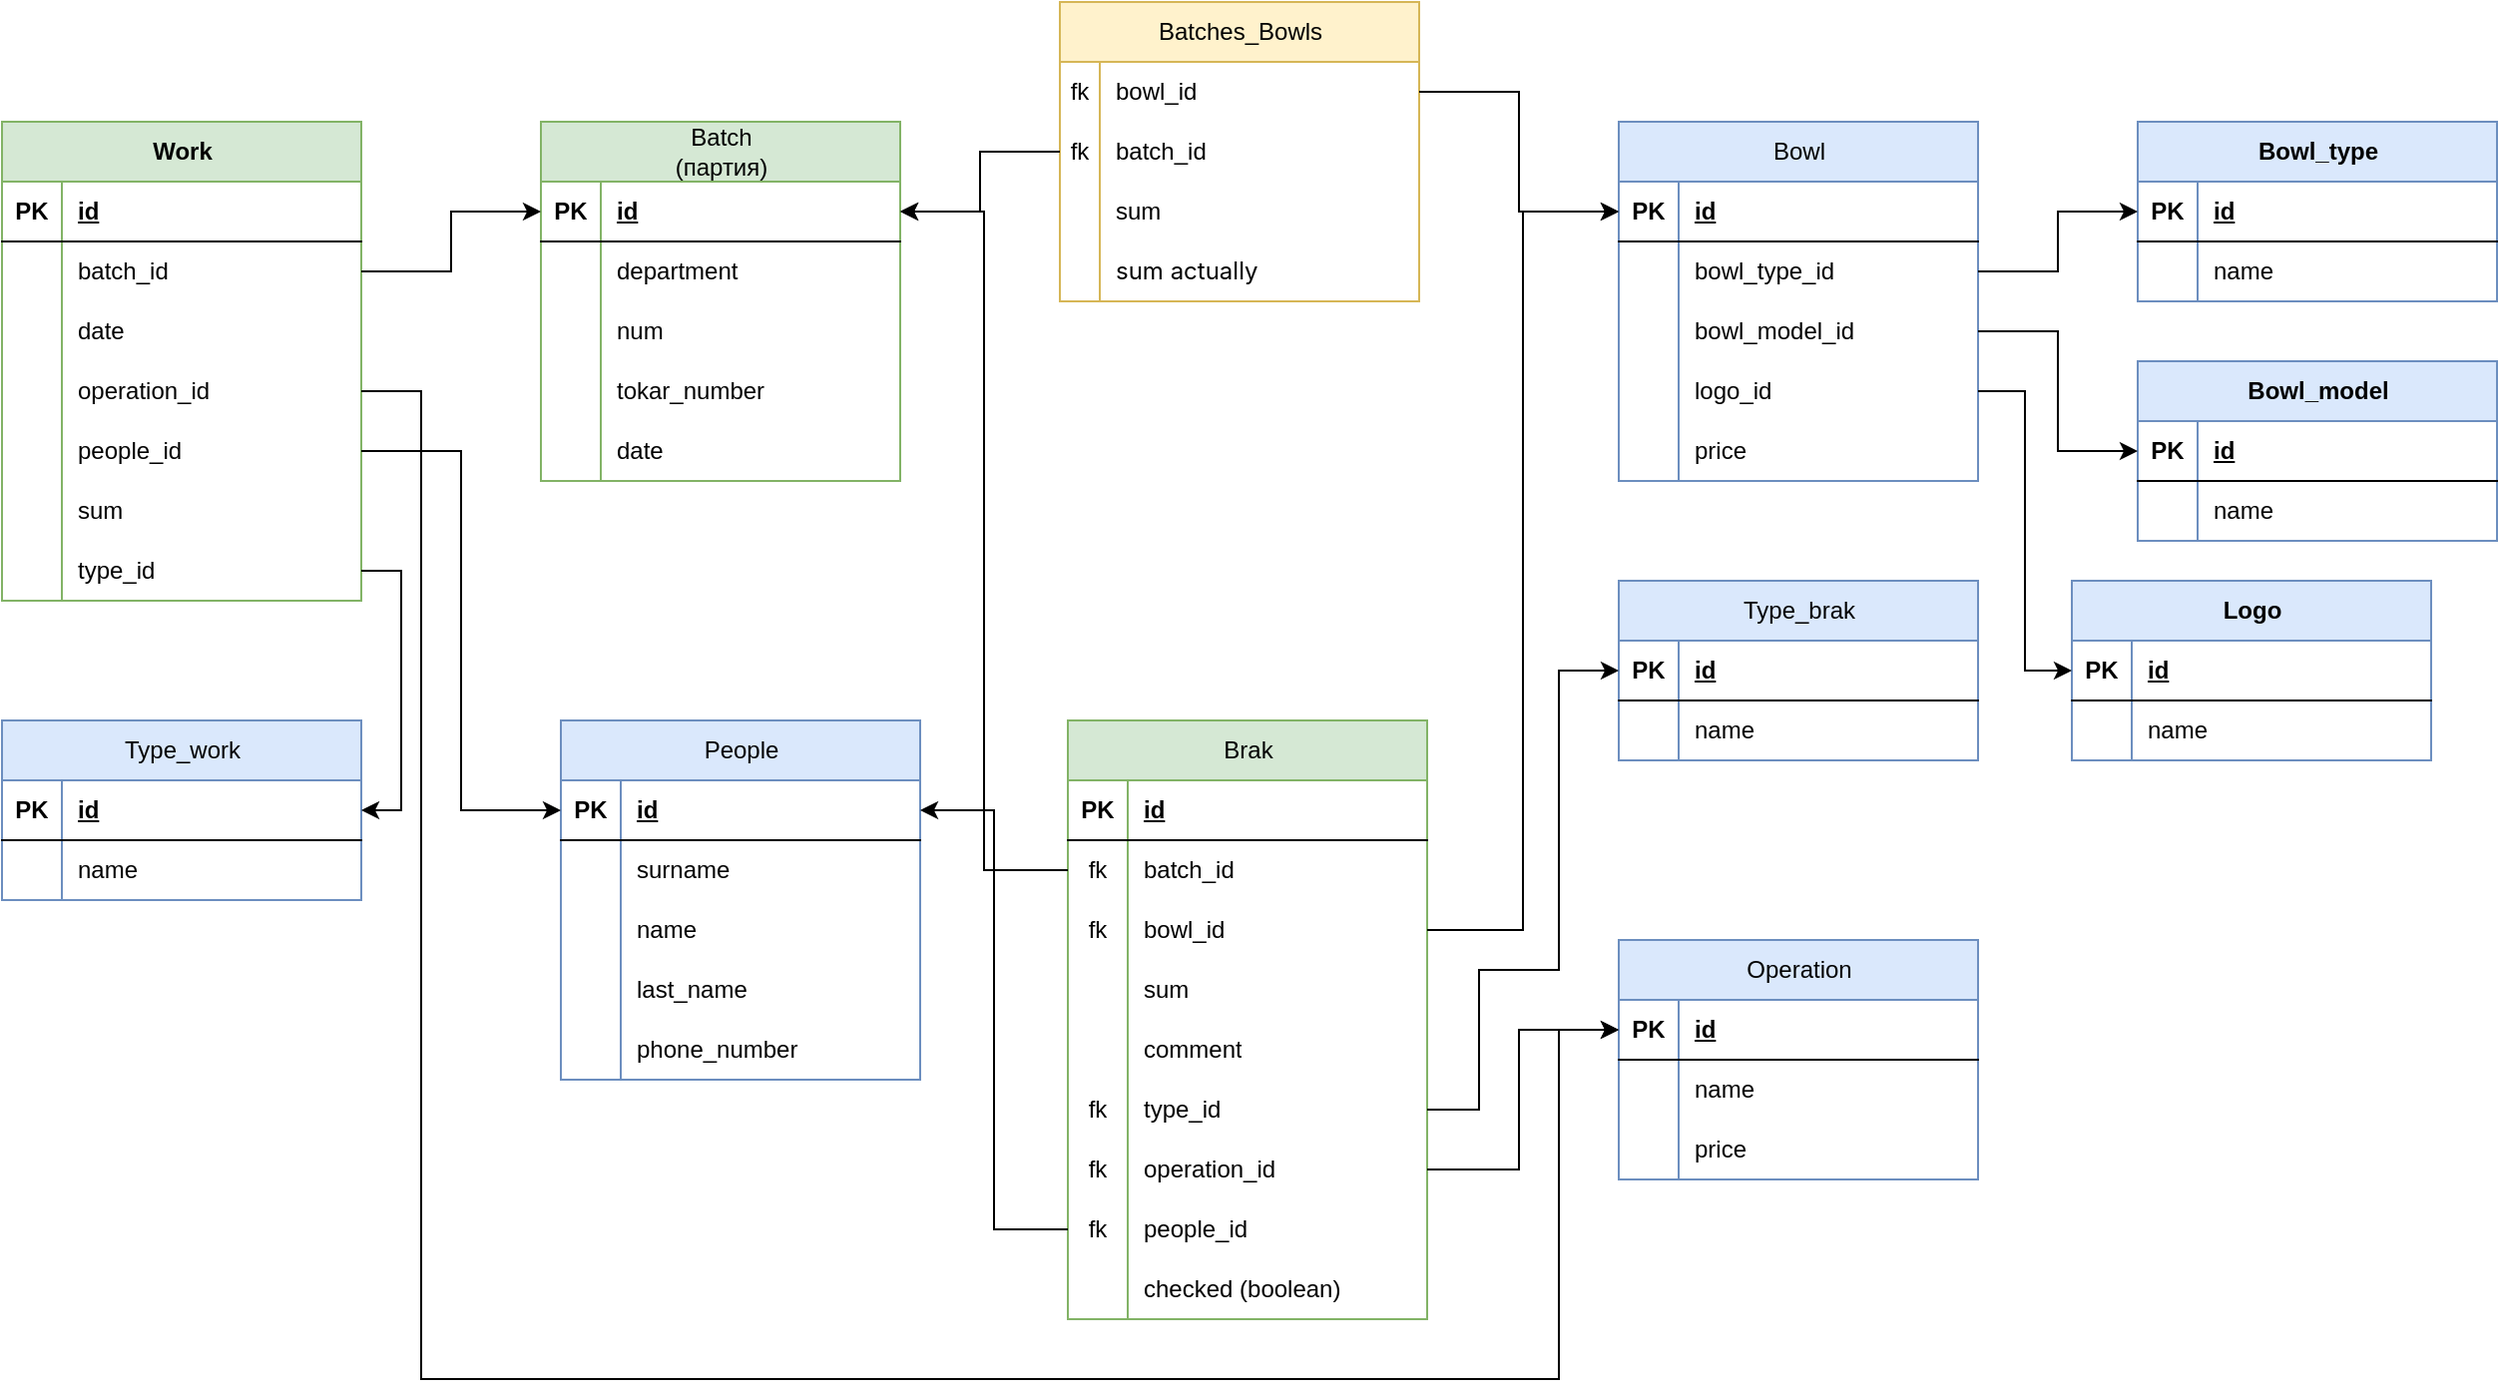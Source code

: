 <mxfile version="24.5.4" type="github">
  <diagram name="Страница — 1" id="gfFLgYDy10Q48hrOroUY">
    <mxGraphModel dx="2199" dy="745" grid="1" gridSize="10" guides="1" tooltips="1" connect="1" arrows="1" fold="1" page="1" pageScale="1" pageWidth="827" pageHeight="1169" math="0" shadow="0">
      <root>
        <mxCell id="0" />
        <mxCell id="1" parent="0" />
        <mxCell id="RR7sLdGlUV7r5lD3PYXW-37" value="&lt;span style=&quot;font-weight: 400; text-wrap: wrap;&quot;&gt;Batch (партия)&lt;/span&gt;" style="shape=table;startSize=30;container=1;collapsible=1;childLayout=tableLayout;fixedRows=1;rowLines=0;fontStyle=1;align=center;resizeLast=1;html=1;fillColor=#d5e8d4;strokeColor=#82b366;" parent="1" vertex="1">
          <mxGeometry x="60" y="310" width="180" height="180" as="geometry" />
        </mxCell>
        <mxCell id="RR7sLdGlUV7r5lD3PYXW-38" value="" style="shape=tableRow;horizontal=0;startSize=0;swimlaneHead=0;swimlaneBody=0;fillColor=none;collapsible=0;dropTarget=0;points=[[0,0.5],[1,0.5]];portConstraint=eastwest;top=0;left=0;right=0;bottom=1;" parent="RR7sLdGlUV7r5lD3PYXW-37" vertex="1">
          <mxGeometry y="30" width="180" height="30" as="geometry" />
        </mxCell>
        <mxCell id="RR7sLdGlUV7r5lD3PYXW-39" value="PK" style="shape=partialRectangle;connectable=0;fillColor=none;top=0;left=0;bottom=0;right=0;fontStyle=1;overflow=hidden;whiteSpace=wrap;html=1;" parent="RR7sLdGlUV7r5lD3PYXW-38" vertex="1">
          <mxGeometry width="30" height="30" as="geometry">
            <mxRectangle width="30" height="30" as="alternateBounds" />
          </mxGeometry>
        </mxCell>
        <mxCell id="RR7sLdGlUV7r5lD3PYXW-40" value="id" style="shape=partialRectangle;connectable=0;fillColor=none;top=0;left=0;bottom=0;right=0;align=left;spacingLeft=6;fontStyle=5;overflow=hidden;whiteSpace=wrap;html=1;" parent="RR7sLdGlUV7r5lD3PYXW-38" vertex="1">
          <mxGeometry x="30" width="150" height="30" as="geometry">
            <mxRectangle width="150" height="30" as="alternateBounds" />
          </mxGeometry>
        </mxCell>
        <mxCell id="RR7sLdGlUV7r5lD3PYXW-47" value="" style="shape=tableRow;horizontal=0;startSize=0;swimlaneHead=0;swimlaneBody=0;fillColor=none;collapsible=0;dropTarget=0;points=[[0,0.5],[1,0.5]];portConstraint=eastwest;top=0;left=0;right=0;bottom=0;" parent="RR7sLdGlUV7r5lD3PYXW-37" vertex="1">
          <mxGeometry y="60" width="180" height="30" as="geometry" />
        </mxCell>
        <mxCell id="RR7sLdGlUV7r5lD3PYXW-48" value="" style="shape=partialRectangle;connectable=0;fillColor=none;top=0;left=0;bottom=0;right=0;editable=1;overflow=hidden;whiteSpace=wrap;html=1;" parent="RR7sLdGlUV7r5lD3PYXW-47" vertex="1">
          <mxGeometry width="30" height="30" as="geometry">
            <mxRectangle width="30" height="30" as="alternateBounds" />
          </mxGeometry>
        </mxCell>
        <mxCell id="RR7sLdGlUV7r5lD3PYXW-49" value="department" style="shape=partialRectangle;connectable=0;fillColor=none;top=0;left=0;bottom=0;right=0;align=left;spacingLeft=6;overflow=hidden;whiteSpace=wrap;html=1;" parent="RR7sLdGlUV7r5lD3PYXW-47" vertex="1">
          <mxGeometry x="30" width="150" height="30" as="geometry">
            <mxRectangle width="150" height="30" as="alternateBounds" />
          </mxGeometry>
        </mxCell>
        <mxCell id="RR7sLdGlUV7r5lD3PYXW-41" value="" style="shape=tableRow;horizontal=0;startSize=0;swimlaneHead=0;swimlaneBody=0;fillColor=none;collapsible=0;dropTarget=0;points=[[0,0.5],[1,0.5]];portConstraint=eastwest;top=0;left=0;right=0;bottom=0;" parent="RR7sLdGlUV7r5lD3PYXW-37" vertex="1">
          <mxGeometry y="90" width="180" height="30" as="geometry" />
        </mxCell>
        <mxCell id="RR7sLdGlUV7r5lD3PYXW-42" value="" style="shape=partialRectangle;connectable=0;fillColor=none;top=0;left=0;bottom=0;right=0;editable=1;overflow=hidden;whiteSpace=wrap;html=1;" parent="RR7sLdGlUV7r5lD3PYXW-41" vertex="1">
          <mxGeometry width="30" height="30" as="geometry">
            <mxRectangle width="30" height="30" as="alternateBounds" />
          </mxGeometry>
        </mxCell>
        <mxCell id="RR7sLdGlUV7r5lD3PYXW-43" value="num" style="shape=partialRectangle;connectable=0;fillColor=none;top=0;left=0;bottom=0;right=0;align=left;spacingLeft=6;overflow=hidden;whiteSpace=wrap;html=1;" parent="RR7sLdGlUV7r5lD3PYXW-41" vertex="1">
          <mxGeometry x="30" width="150" height="30" as="geometry">
            <mxRectangle width="150" height="30" as="alternateBounds" />
          </mxGeometry>
        </mxCell>
        <mxCell id="RR7sLdGlUV7r5lD3PYXW-107" value="" style="shape=tableRow;horizontal=0;startSize=0;swimlaneHead=0;swimlaneBody=0;fillColor=none;collapsible=0;dropTarget=0;points=[[0,0.5],[1,0.5]];portConstraint=eastwest;top=0;left=0;right=0;bottom=0;" parent="RR7sLdGlUV7r5lD3PYXW-37" vertex="1">
          <mxGeometry y="120" width="180" height="30" as="geometry" />
        </mxCell>
        <mxCell id="RR7sLdGlUV7r5lD3PYXW-108" value="" style="shape=partialRectangle;connectable=0;fillColor=none;top=0;left=0;bottom=0;right=0;editable=1;overflow=hidden;whiteSpace=wrap;html=1;" parent="RR7sLdGlUV7r5lD3PYXW-107" vertex="1">
          <mxGeometry width="30" height="30" as="geometry">
            <mxRectangle width="30" height="30" as="alternateBounds" />
          </mxGeometry>
        </mxCell>
        <mxCell id="RR7sLdGlUV7r5lD3PYXW-109" value="tokar_number" style="shape=partialRectangle;connectable=0;fillColor=none;top=0;left=0;bottom=0;right=0;align=left;spacingLeft=6;overflow=hidden;whiteSpace=wrap;html=1;" parent="RR7sLdGlUV7r5lD3PYXW-107" vertex="1">
          <mxGeometry x="30" width="150" height="30" as="geometry">
            <mxRectangle width="150" height="30" as="alternateBounds" />
          </mxGeometry>
        </mxCell>
        <mxCell id="RR7sLdGlUV7r5lD3PYXW-44" value="" style="shape=tableRow;horizontal=0;startSize=0;swimlaneHead=0;swimlaneBody=0;fillColor=none;collapsible=0;dropTarget=0;points=[[0,0.5],[1,0.5]];portConstraint=eastwest;top=0;left=0;right=0;bottom=0;" parent="RR7sLdGlUV7r5lD3PYXW-37" vertex="1">
          <mxGeometry y="150" width="180" height="30" as="geometry" />
        </mxCell>
        <mxCell id="RR7sLdGlUV7r5lD3PYXW-45" value="" style="shape=partialRectangle;connectable=0;fillColor=none;top=0;left=0;bottom=0;right=0;editable=1;overflow=hidden;whiteSpace=wrap;html=1;" parent="RR7sLdGlUV7r5lD3PYXW-44" vertex="1">
          <mxGeometry width="30" height="30" as="geometry">
            <mxRectangle width="30" height="30" as="alternateBounds" />
          </mxGeometry>
        </mxCell>
        <mxCell id="RR7sLdGlUV7r5lD3PYXW-46" value="date" style="shape=partialRectangle;connectable=0;fillColor=none;top=0;left=0;bottom=0;right=0;align=left;spacingLeft=6;overflow=hidden;whiteSpace=wrap;html=1;" parent="RR7sLdGlUV7r5lD3PYXW-44" vertex="1">
          <mxGeometry x="30" width="150" height="30" as="geometry">
            <mxRectangle width="150" height="30" as="alternateBounds" />
          </mxGeometry>
        </mxCell>
        <mxCell id="RR7sLdGlUV7r5lD3PYXW-54" value="&lt;span style=&quot;font-weight: 400; text-wrap: wrap;&quot;&gt;Batches_Bowls&lt;/span&gt;" style="shape=table;startSize=30;container=1;collapsible=1;childLayout=tableLayout;fixedRows=1;rowLines=0;fontStyle=1;align=center;resizeLast=1;html=1;fillColor=#fff2cc;strokeColor=#d6b656;" parent="1" vertex="1">
          <mxGeometry x="320" y="250" width="180" height="150" as="geometry">
            <mxRectangle x="300" y="90" width="120" height="30" as="alternateBounds" />
          </mxGeometry>
        </mxCell>
        <mxCell id="RR7sLdGlUV7r5lD3PYXW-58" value="" style="shape=tableRow;horizontal=0;startSize=0;swimlaneHead=0;swimlaneBody=0;fillColor=none;collapsible=0;dropTarget=0;points=[[0,0.5],[1,0.5]];portConstraint=eastwest;top=0;left=0;right=0;bottom=0;" parent="RR7sLdGlUV7r5lD3PYXW-54" vertex="1">
          <mxGeometry y="30" width="180" height="30" as="geometry" />
        </mxCell>
        <mxCell id="RR7sLdGlUV7r5lD3PYXW-59" value="fk" style="shape=partialRectangle;connectable=0;fillColor=none;top=0;left=0;bottom=0;right=0;editable=1;overflow=hidden;whiteSpace=wrap;html=1;" parent="RR7sLdGlUV7r5lD3PYXW-58" vertex="1">
          <mxGeometry width="20" height="30" as="geometry">
            <mxRectangle width="20" height="30" as="alternateBounds" />
          </mxGeometry>
        </mxCell>
        <mxCell id="RR7sLdGlUV7r5lD3PYXW-60" value="bowl_id" style="shape=partialRectangle;connectable=0;fillColor=none;top=0;left=0;bottom=0;right=0;align=left;spacingLeft=6;overflow=hidden;whiteSpace=wrap;html=1;" parent="RR7sLdGlUV7r5lD3PYXW-58" vertex="1">
          <mxGeometry x="20" width="160" height="30" as="geometry">
            <mxRectangle width="160" height="30" as="alternateBounds" />
          </mxGeometry>
        </mxCell>
        <mxCell id="RR7sLdGlUV7r5lD3PYXW-61" value="" style="shape=tableRow;horizontal=0;startSize=0;swimlaneHead=0;swimlaneBody=0;fillColor=none;collapsible=0;dropTarget=0;points=[[0,0.5],[1,0.5]];portConstraint=eastwest;top=0;left=0;right=0;bottom=0;" parent="RR7sLdGlUV7r5lD3PYXW-54" vertex="1">
          <mxGeometry y="60" width="180" height="30" as="geometry" />
        </mxCell>
        <mxCell id="RR7sLdGlUV7r5lD3PYXW-62" value="fk" style="shape=partialRectangle;connectable=0;fillColor=none;top=0;left=0;bottom=0;right=0;editable=1;overflow=hidden;whiteSpace=wrap;html=1;" parent="RR7sLdGlUV7r5lD3PYXW-61" vertex="1">
          <mxGeometry width="20" height="30" as="geometry">
            <mxRectangle width="20" height="30" as="alternateBounds" />
          </mxGeometry>
        </mxCell>
        <mxCell id="RR7sLdGlUV7r5lD3PYXW-63" value="batch_id" style="shape=partialRectangle;connectable=0;fillColor=none;top=0;left=0;bottom=0;right=0;align=left;spacingLeft=6;overflow=hidden;whiteSpace=wrap;html=1;" parent="RR7sLdGlUV7r5lD3PYXW-61" vertex="1">
          <mxGeometry x="20" width="160" height="30" as="geometry">
            <mxRectangle width="160" height="30" as="alternateBounds" />
          </mxGeometry>
        </mxCell>
        <mxCell id="RR7sLdGlUV7r5lD3PYXW-64" value="" style="shape=tableRow;horizontal=0;startSize=0;swimlaneHead=0;swimlaneBody=0;fillColor=none;collapsible=0;dropTarget=0;points=[[0,0.5],[1,0.5]];portConstraint=eastwest;top=0;left=0;right=0;bottom=0;" parent="RR7sLdGlUV7r5lD3PYXW-54" vertex="1">
          <mxGeometry y="90" width="180" height="30" as="geometry" />
        </mxCell>
        <mxCell id="RR7sLdGlUV7r5lD3PYXW-65" value="" style="shape=partialRectangle;connectable=0;fillColor=none;top=0;left=0;bottom=0;right=0;editable=1;overflow=hidden;whiteSpace=wrap;html=1;" parent="RR7sLdGlUV7r5lD3PYXW-64" vertex="1">
          <mxGeometry width="20" height="30" as="geometry">
            <mxRectangle width="20" height="30" as="alternateBounds" />
          </mxGeometry>
        </mxCell>
        <mxCell id="RR7sLdGlUV7r5lD3PYXW-66" value="sum" style="shape=partialRectangle;connectable=0;fillColor=none;top=0;left=0;bottom=0;right=0;align=left;spacingLeft=6;overflow=hidden;whiteSpace=wrap;html=1;" parent="RR7sLdGlUV7r5lD3PYXW-64" vertex="1">
          <mxGeometry x="20" width="160" height="30" as="geometry">
            <mxRectangle width="160" height="30" as="alternateBounds" />
          </mxGeometry>
        </mxCell>
        <mxCell id="RR7sLdGlUV7r5lD3PYXW-98" value="" style="shape=tableRow;horizontal=0;startSize=0;swimlaneHead=0;swimlaneBody=0;fillColor=none;collapsible=0;dropTarget=0;points=[[0,0.5],[1,0.5]];portConstraint=eastwest;top=0;left=0;right=0;bottom=0;" parent="RR7sLdGlUV7r5lD3PYXW-54" vertex="1">
          <mxGeometry y="120" width="180" height="30" as="geometry" />
        </mxCell>
        <mxCell id="RR7sLdGlUV7r5lD3PYXW-99" value="" style="shape=partialRectangle;connectable=0;fillColor=none;top=0;left=0;bottom=0;right=0;editable=1;overflow=hidden;whiteSpace=wrap;html=1;" parent="RR7sLdGlUV7r5lD3PYXW-98" vertex="1">
          <mxGeometry width="20" height="30" as="geometry">
            <mxRectangle width="20" height="30" as="alternateBounds" />
          </mxGeometry>
        </mxCell>
        <mxCell id="RR7sLdGlUV7r5lD3PYXW-100" value="&lt;span style=&quot;font-family: &amp;quot;YS Text&amp;quot;, -apple-system, BlinkMacSystemFont, Arial, Helvetica, sans-serif; white-space-collapse: preserve; background-color: rgba(255, 255, 255, 0.05);&quot;&gt;sum actually&lt;/span&gt;" style="shape=partialRectangle;connectable=0;fillColor=none;top=0;left=0;bottom=0;right=0;align=left;spacingLeft=6;overflow=hidden;whiteSpace=wrap;html=1;" parent="RR7sLdGlUV7r5lD3PYXW-98" vertex="1">
          <mxGeometry x="20" width="160" height="30" as="geometry">
            <mxRectangle width="160" height="30" as="alternateBounds" />
          </mxGeometry>
        </mxCell>
        <mxCell id="RR7sLdGlUV7r5lD3PYXW-67" value="&lt;span style=&quot;font-weight: 400; text-wrap: wrap;&quot;&gt;Bowl&lt;/span&gt;" style="shape=table;startSize=30;container=1;collapsible=1;childLayout=tableLayout;fixedRows=1;rowLines=0;fontStyle=1;align=center;resizeLast=1;html=1;fillColor=#dae8fc;strokeColor=#6c8ebf;" parent="1" vertex="1">
          <mxGeometry x="600" y="310" width="180" height="180" as="geometry" />
        </mxCell>
        <mxCell id="RR7sLdGlUV7r5lD3PYXW-68" value="" style="shape=tableRow;horizontal=0;startSize=0;swimlaneHead=0;swimlaneBody=0;fillColor=none;collapsible=0;dropTarget=0;points=[[0,0.5],[1,0.5]];portConstraint=eastwest;top=0;left=0;right=0;bottom=1;" parent="RR7sLdGlUV7r5lD3PYXW-67" vertex="1">
          <mxGeometry y="30" width="180" height="30" as="geometry" />
        </mxCell>
        <mxCell id="RR7sLdGlUV7r5lD3PYXW-69" value="PK" style="shape=partialRectangle;connectable=0;fillColor=none;top=0;left=0;bottom=0;right=0;fontStyle=1;overflow=hidden;whiteSpace=wrap;html=1;" parent="RR7sLdGlUV7r5lD3PYXW-68" vertex="1">
          <mxGeometry width="30" height="30" as="geometry">
            <mxRectangle width="30" height="30" as="alternateBounds" />
          </mxGeometry>
        </mxCell>
        <mxCell id="RR7sLdGlUV7r5lD3PYXW-70" value="id" style="shape=partialRectangle;connectable=0;fillColor=none;top=0;left=0;bottom=0;right=0;align=left;spacingLeft=6;fontStyle=5;overflow=hidden;whiteSpace=wrap;html=1;" parent="RR7sLdGlUV7r5lD3PYXW-68" vertex="1">
          <mxGeometry x="30" width="150" height="30" as="geometry">
            <mxRectangle width="150" height="30" as="alternateBounds" />
          </mxGeometry>
        </mxCell>
        <mxCell id="RR7sLdGlUV7r5lD3PYXW-71" value="" style="shape=tableRow;horizontal=0;startSize=0;swimlaneHead=0;swimlaneBody=0;fillColor=none;collapsible=0;dropTarget=0;points=[[0,0.5],[1,0.5]];portConstraint=eastwest;top=0;left=0;right=0;bottom=0;" parent="RR7sLdGlUV7r5lD3PYXW-67" vertex="1">
          <mxGeometry y="60" width="180" height="30" as="geometry" />
        </mxCell>
        <mxCell id="RR7sLdGlUV7r5lD3PYXW-72" value="" style="shape=partialRectangle;connectable=0;fillColor=none;top=0;left=0;bottom=0;right=0;editable=1;overflow=hidden;whiteSpace=wrap;html=1;" parent="RR7sLdGlUV7r5lD3PYXW-71" vertex="1">
          <mxGeometry width="30" height="30" as="geometry">
            <mxRectangle width="30" height="30" as="alternateBounds" />
          </mxGeometry>
        </mxCell>
        <mxCell id="RR7sLdGlUV7r5lD3PYXW-73" value="bowl_type_id" style="shape=partialRectangle;connectable=0;fillColor=none;top=0;left=0;bottom=0;right=0;align=left;spacingLeft=6;overflow=hidden;whiteSpace=wrap;html=1;" parent="RR7sLdGlUV7r5lD3PYXW-71" vertex="1">
          <mxGeometry x="30" width="150" height="30" as="geometry">
            <mxRectangle width="150" height="30" as="alternateBounds" />
          </mxGeometry>
        </mxCell>
        <mxCell id="RR7sLdGlUV7r5lD3PYXW-74" value="" style="shape=tableRow;horizontal=0;startSize=0;swimlaneHead=0;swimlaneBody=0;fillColor=none;collapsible=0;dropTarget=0;points=[[0,0.5],[1,0.5]];portConstraint=eastwest;top=0;left=0;right=0;bottom=0;" parent="RR7sLdGlUV7r5lD3PYXW-67" vertex="1">
          <mxGeometry y="90" width="180" height="30" as="geometry" />
        </mxCell>
        <mxCell id="RR7sLdGlUV7r5lD3PYXW-75" value="" style="shape=partialRectangle;connectable=0;fillColor=none;top=0;left=0;bottom=0;right=0;editable=1;overflow=hidden;whiteSpace=wrap;html=1;" parent="RR7sLdGlUV7r5lD3PYXW-74" vertex="1">
          <mxGeometry width="30" height="30" as="geometry">
            <mxRectangle width="30" height="30" as="alternateBounds" />
          </mxGeometry>
        </mxCell>
        <mxCell id="RR7sLdGlUV7r5lD3PYXW-76" value="bowl_model_id" style="shape=partialRectangle;connectable=0;fillColor=none;top=0;left=0;bottom=0;right=0;align=left;spacingLeft=6;overflow=hidden;whiteSpace=wrap;html=1;" parent="RR7sLdGlUV7r5lD3PYXW-74" vertex="1">
          <mxGeometry x="30" width="150" height="30" as="geometry">
            <mxRectangle width="150" height="30" as="alternateBounds" />
          </mxGeometry>
        </mxCell>
        <mxCell id="RR7sLdGlUV7r5lD3PYXW-77" value="" style="shape=tableRow;horizontal=0;startSize=0;swimlaneHead=0;swimlaneBody=0;fillColor=none;collapsible=0;dropTarget=0;points=[[0,0.5],[1,0.5]];portConstraint=eastwest;top=0;left=0;right=0;bottom=0;" parent="RR7sLdGlUV7r5lD3PYXW-67" vertex="1">
          <mxGeometry y="120" width="180" height="30" as="geometry" />
        </mxCell>
        <mxCell id="RR7sLdGlUV7r5lD3PYXW-78" value="" style="shape=partialRectangle;connectable=0;fillColor=none;top=0;left=0;bottom=0;right=0;editable=1;overflow=hidden;whiteSpace=wrap;html=1;" parent="RR7sLdGlUV7r5lD3PYXW-77" vertex="1">
          <mxGeometry width="30" height="30" as="geometry">
            <mxRectangle width="30" height="30" as="alternateBounds" />
          </mxGeometry>
        </mxCell>
        <mxCell id="RR7sLdGlUV7r5lD3PYXW-79" value="logo_id" style="shape=partialRectangle;connectable=0;fillColor=none;top=0;left=0;bottom=0;right=0;align=left;spacingLeft=6;overflow=hidden;whiteSpace=wrap;html=1;" parent="RR7sLdGlUV7r5lD3PYXW-77" vertex="1">
          <mxGeometry x="30" width="150" height="30" as="geometry">
            <mxRectangle width="150" height="30" as="alternateBounds" />
          </mxGeometry>
        </mxCell>
        <mxCell id="RR7sLdGlUV7r5lD3PYXW-80" value="" style="shape=tableRow;horizontal=0;startSize=0;swimlaneHead=0;swimlaneBody=0;fillColor=none;collapsible=0;dropTarget=0;points=[[0,0.5],[1,0.5]];portConstraint=eastwest;top=0;left=0;right=0;bottom=0;" parent="RR7sLdGlUV7r5lD3PYXW-67" vertex="1">
          <mxGeometry y="150" width="180" height="30" as="geometry" />
        </mxCell>
        <mxCell id="RR7sLdGlUV7r5lD3PYXW-81" value="" style="shape=partialRectangle;connectable=0;fillColor=none;top=0;left=0;bottom=0;right=0;editable=1;overflow=hidden;whiteSpace=wrap;html=1;" parent="RR7sLdGlUV7r5lD3PYXW-80" vertex="1">
          <mxGeometry width="30" height="30" as="geometry">
            <mxRectangle width="30" height="30" as="alternateBounds" />
          </mxGeometry>
        </mxCell>
        <mxCell id="RR7sLdGlUV7r5lD3PYXW-82" value="price" style="shape=partialRectangle;connectable=0;fillColor=none;top=0;left=0;bottom=0;right=0;align=left;spacingLeft=6;overflow=hidden;whiteSpace=wrap;html=1;" parent="RR7sLdGlUV7r5lD3PYXW-80" vertex="1">
          <mxGeometry x="30" width="150" height="30" as="geometry">
            <mxRectangle width="150" height="30" as="alternateBounds" />
          </mxGeometry>
        </mxCell>
        <mxCell id="RR7sLdGlUV7r5lD3PYXW-110" style="edgeStyle=orthogonalEdgeStyle;rounded=0;orthogonalLoop=1;jettySize=auto;html=1;entryX=1;entryY=0.5;entryDx=0;entryDy=0;" parent="1" source="RR7sLdGlUV7r5lD3PYXW-61" target="RR7sLdGlUV7r5lD3PYXW-38" edge="1">
          <mxGeometry relative="1" as="geometry" />
        </mxCell>
        <mxCell id="RR7sLdGlUV7r5lD3PYXW-111" style="edgeStyle=orthogonalEdgeStyle;rounded=0;orthogonalLoop=1;jettySize=auto;html=1;" parent="1" source="RR7sLdGlUV7r5lD3PYXW-58" target="RR7sLdGlUV7r5lD3PYXW-68" edge="1">
          <mxGeometry relative="1" as="geometry" />
        </mxCell>
        <mxCell id="RR7sLdGlUV7r5lD3PYXW-112" value="&lt;span style=&quot;font-weight: 400; text-wrap: wrap;&quot;&gt;Brak&lt;/span&gt;" style="shape=table;startSize=30;container=1;collapsible=1;childLayout=tableLayout;fixedRows=1;rowLines=0;fontStyle=1;align=center;resizeLast=1;html=1;fillColor=#d5e8d4;strokeColor=#82b366;" parent="1" vertex="1">
          <mxGeometry x="324" y="610" width="180" height="300" as="geometry" />
        </mxCell>
        <mxCell id="RR7sLdGlUV7r5lD3PYXW-113" value="" style="shape=tableRow;horizontal=0;startSize=0;swimlaneHead=0;swimlaneBody=0;fillColor=none;collapsible=0;dropTarget=0;points=[[0,0.5],[1,0.5]];portConstraint=eastwest;top=0;left=0;right=0;bottom=1;" parent="RR7sLdGlUV7r5lD3PYXW-112" vertex="1">
          <mxGeometry y="30" width="180" height="30" as="geometry" />
        </mxCell>
        <mxCell id="RR7sLdGlUV7r5lD3PYXW-114" value="PK" style="shape=partialRectangle;connectable=0;fillColor=none;top=0;left=0;bottom=0;right=0;fontStyle=1;overflow=hidden;whiteSpace=wrap;html=1;" parent="RR7sLdGlUV7r5lD3PYXW-113" vertex="1">
          <mxGeometry width="30" height="30" as="geometry">
            <mxRectangle width="30" height="30" as="alternateBounds" />
          </mxGeometry>
        </mxCell>
        <mxCell id="RR7sLdGlUV7r5lD3PYXW-115" value="id" style="shape=partialRectangle;connectable=0;fillColor=none;top=0;left=0;bottom=0;right=0;align=left;spacingLeft=6;fontStyle=5;overflow=hidden;whiteSpace=wrap;html=1;" parent="RR7sLdGlUV7r5lD3PYXW-113" vertex="1">
          <mxGeometry x="30" width="150" height="30" as="geometry">
            <mxRectangle width="150" height="30" as="alternateBounds" />
          </mxGeometry>
        </mxCell>
        <mxCell id="RR7sLdGlUV7r5lD3PYXW-116" value="" style="shape=tableRow;horizontal=0;startSize=0;swimlaneHead=0;swimlaneBody=0;fillColor=none;collapsible=0;dropTarget=0;points=[[0,0.5],[1,0.5]];portConstraint=eastwest;top=0;left=0;right=0;bottom=0;" parent="RR7sLdGlUV7r5lD3PYXW-112" vertex="1">
          <mxGeometry y="60" width="180" height="30" as="geometry" />
        </mxCell>
        <mxCell id="RR7sLdGlUV7r5lD3PYXW-117" value="fk" style="shape=partialRectangle;connectable=0;fillColor=none;top=0;left=0;bottom=0;right=0;editable=1;overflow=hidden;whiteSpace=wrap;html=1;" parent="RR7sLdGlUV7r5lD3PYXW-116" vertex="1">
          <mxGeometry width="30" height="30" as="geometry">
            <mxRectangle width="30" height="30" as="alternateBounds" />
          </mxGeometry>
        </mxCell>
        <mxCell id="RR7sLdGlUV7r5lD3PYXW-118" value="batch_id" style="shape=partialRectangle;connectable=0;fillColor=none;top=0;left=0;bottom=0;right=0;align=left;spacingLeft=6;overflow=hidden;whiteSpace=wrap;html=1;" parent="RR7sLdGlUV7r5lD3PYXW-116" vertex="1">
          <mxGeometry x="30" width="150" height="30" as="geometry">
            <mxRectangle width="150" height="30" as="alternateBounds" />
          </mxGeometry>
        </mxCell>
        <mxCell id="RR7sLdGlUV7r5lD3PYXW-119" value="" style="shape=tableRow;horizontal=0;startSize=0;swimlaneHead=0;swimlaneBody=0;fillColor=none;collapsible=0;dropTarget=0;points=[[0,0.5],[1,0.5]];portConstraint=eastwest;top=0;left=0;right=0;bottom=0;" parent="RR7sLdGlUV7r5lD3PYXW-112" vertex="1">
          <mxGeometry y="90" width="180" height="30" as="geometry" />
        </mxCell>
        <mxCell id="RR7sLdGlUV7r5lD3PYXW-120" value="fk" style="shape=partialRectangle;connectable=0;fillColor=none;top=0;left=0;bottom=0;right=0;editable=1;overflow=hidden;whiteSpace=wrap;html=1;" parent="RR7sLdGlUV7r5lD3PYXW-119" vertex="1">
          <mxGeometry width="30" height="30" as="geometry">
            <mxRectangle width="30" height="30" as="alternateBounds" />
          </mxGeometry>
        </mxCell>
        <mxCell id="RR7sLdGlUV7r5lD3PYXW-121" value="bowl_id" style="shape=partialRectangle;connectable=0;fillColor=none;top=0;left=0;bottom=0;right=0;align=left;spacingLeft=6;overflow=hidden;whiteSpace=wrap;html=1;" parent="RR7sLdGlUV7r5lD3PYXW-119" vertex="1">
          <mxGeometry x="30" width="150" height="30" as="geometry">
            <mxRectangle width="150" height="30" as="alternateBounds" />
          </mxGeometry>
        </mxCell>
        <mxCell id="IG7BOhzl7RcVh7cyokmV-1" value="" style="shape=tableRow;horizontal=0;startSize=0;swimlaneHead=0;swimlaneBody=0;fillColor=none;collapsible=0;dropTarget=0;points=[[0,0.5],[1,0.5]];portConstraint=eastwest;top=0;left=0;right=0;bottom=0;" parent="RR7sLdGlUV7r5lD3PYXW-112" vertex="1">
          <mxGeometry y="120" width="180" height="30" as="geometry" />
        </mxCell>
        <mxCell id="IG7BOhzl7RcVh7cyokmV-2" value="" style="shape=partialRectangle;connectable=0;fillColor=none;top=0;left=0;bottom=0;right=0;editable=1;overflow=hidden;whiteSpace=wrap;html=1;" parent="IG7BOhzl7RcVh7cyokmV-1" vertex="1">
          <mxGeometry width="30" height="30" as="geometry">
            <mxRectangle width="30" height="30" as="alternateBounds" />
          </mxGeometry>
        </mxCell>
        <mxCell id="IG7BOhzl7RcVh7cyokmV-3" value="sum" style="shape=partialRectangle;connectable=0;fillColor=none;top=0;left=0;bottom=0;right=0;align=left;spacingLeft=6;overflow=hidden;whiteSpace=wrap;html=1;" parent="IG7BOhzl7RcVh7cyokmV-1" vertex="1">
          <mxGeometry x="30" width="150" height="30" as="geometry">
            <mxRectangle width="150" height="30" as="alternateBounds" />
          </mxGeometry>
        </mxCell>
        <mxCell id="IG7BOhzl7RcVh7cyokmV-44" value="" style="shape=tableRow;horizontal=0;startSize=0;swimlaneHead=0;swimlaneBody=0;fillColor=none;collapsible=0;dropTarget=0;points=[[0,0.5],[1,0.5]];portConstraint=eastwest;top=0;left=0;right=0;bottom=0;" parent="RR7sLdGlUV7r5lD3PYXW-112" vertex="1">
          <mxGeometry y="150" width="180" height="30" as="geometry" />
        </mxCell>
        <mxCell id="IG7BOhzl7RcVh7cyokmV-45" value="" style="shape=partialRectangle;connectable=0;fillColor=none;top=0;left=0;bottom=0;right=0;editable=1;overflow=hidden;whiteSpace=wrap;html=1;" parent="IG7BOhzl7RcVh7cyokmV-44" vertex="1">
          <mxGeometry width="30" height="30" as="geometry">
            <mxRectangle width="30" height="30" as="alternateBounds" />
          </mxGeometry>
        </mxCell>
        <mxCell id="IG7BOhzl7RcVh7cyokmV-46" value="comment" style="shape=partialRectangle;connectable=0;fillColor=none;top=0;left=0;bottom=0;right=0;align=left;spacingLeft=6;overflow=hidden;whiteSpace=wrap;html=1;" parent="IG7BOhzl7RcVh7cyokmV-44" vertex="1">
          <mxGeometry x="30" width="150" height="30" as="geometry">
            <mxRectangle width="150" height="30" as="alternateBounds" />
          </mxGeometry>
        </mxCell>
        <mxCell id="IG7BOhzl7RcVh7cyokmV-4" value="" style="shape=tableRow;horizontal=0;startSize=0;swimlaneHead=0;swimlaneBody=0;fillColor=none;collapsible=0;dropTarget=0;points=[[0,0.5],[1,0.5]];portConstraint=eastwest;top=0;left=0;right=0;bottom=0;" parent="RR7sLdGlUV7r5lD3PYXW-112" vertex="1">
          <mxGeometry y="180" width="180" height="30" as="geometry" />
        </mxCell>
        <mxCell id="IG7BOhzl7RcVh7cyokmV-5" value="fk" style="shape=partialRectangle;connectable=0;fillColor=none;top=0;left=0;bottom=0;right=0;editable=1;overflow=hidden;whiteSpace=wrap;html=1;" parent="IG7BOhzl7RcVh7cyokmV-4" vertex="1">
          <mxGeometry width="30" height="30" as="geometry">
            <mxRectangle width="30" height="30" as="alternateBounds" />
          </mxGeometry>
        </mxCell>
        <mxCell id="IG7BOhzl7RcVh7cyokmV-6" value="type_id" style="shape=partialRectangle;connectable=0;fillColor=none;top=0;left=0;bottom=0;right=0;align=left;spacingLeft=6;overflow=hidden;whiteSpace=wrap;html=1;" parent="IG7BOhzl7RcVh7cyokmV-4" vertex="1">
          <mxGeometry x="30" width="150" height="30" as="geometry">
            <mxRectangle width="150" height="30" as="alternateBounds" />
          </mxGeometry>
        </mxCell>
        <mxCell id="IG7BOhzl7RcVh7cyokmV-40" value="" style="shape=tableRow;horizontal=0;startSize=0;swimlaneHead=0;swimlaneBody=0;fillColor=none;collapsible=0;dropTarget=0;points=[[0,0.5],[1,0.5]];portConstraint=eastwest;top=0;left=0;right=0;bottom=0;" parent="RR7sLdGlUV7r5lD3PYXW-112" vertex="1">
          <mxGeometry y="210" width="180" height="30" as="geometry" />
        </mxCell>
        <mxCell id="IG7BOhzl7RcVh7cyokmV-41" value="fk" style="shape=partialRectangle;connectable=0;fillColor=none;top=0;left=0;bottom=0;right=0;editable=1;overflow=hidden;whiteSpace=wrap;html=1;" parent="IG7BOhzl7RcVh7cyokmV-40" vertex="1">
          <mxGeometry width="30" height="30" as="geometry">
            <mxRectangle width="30" height="30" as="alternateBounds" />
          </mxGeometry>
        </mxCell>
        <mxCell id="IG7BOhzl7RcVh7cyokmV-42" value="operation_id" style="shape=partialRectangle;connectable=0;fillColor=none;top=0;left=0;bottom=0;right=0;align=left;spacingLeft=6;overflow=hidden;whiteSpace=wrap;html=1;" parent="IG7BOhzl7RcVh7cyokmV-40" vertex="1">
          <mxGeometry x="30" width="150" height="30" as="geometry">
            <mxRectangle width="150" height="30" as="alternateBounds" />
          </mxGeometry>
        </mxCell>
        <mxCell id="HdH74iJSRX7DKQTzYCFh-1" value="" style="shape=tableRow;horizontal=0;startSize=0;swimlaneHead=0;swimlaneBody=0;fillColor=none;collapsible=0;dropTarget=0;points=[[0,0.5],[1,0.5]];portConstraint=eastwest;top=0;left=0;right=0;bottom=0;" vertex="1" parent="RR7sLdGlUV7r5lD3PYXW-112">
          <mxGeometry y="240" width="180" height="30" as="geometry" />
        </mxCell>
        <mxCell id="HdH74iJSRX7DKQTzYCFh-2" value="fk" style="shape=partialRectangle;connectable=0;fillColor=none;top=0;left=0;bottom=0;right=0;editable=1;overflow=hidden;whiteSpace=wrap;html=1;" vertex="1" parent="HdH74iJSRX7DKQTzYCFh-1">
          <mxGeometry width="30" height="30" as="geometry">
            <mxRectangle width="30" height="30" as="alternateBounds" />
          </mxGeometry>
        </mxCell>
        <mxCell id="HdH74iJSRX7DKQTzYCFh-3" value="people_id" style="shape=partialRectangle;connectable=0;fillColor=none;top=0;left=0;bottom=0;right=0;align=left;spacingLeft=6;overflow=hidden;whiteSpace=wrap;html=1;" vertex="1" parent="HdH74iJSRX7DKQTzYCFh-1">
          <mxGeometry x="30" width="150" height="30" as="geometry">
            <mxRectangle width="150" height="30" as="alternateBounds" />
          </mxGeometry>
        </mxCell>
        <mxCell id="RR7sLdGlUV7r5lD3PYXW-122" value="" style="shape=tableRow;horizontal=0;startSize=0;swimlaneHead=0;swimlaneBody=0;fillColor=none;collapsible=0;dropTarget=0;points=[[0,0.5],[1,0.5]];portConstraint=eastwest;top=0;left=0;right=0;bottom=0;" parent="RR7sLdGlUV7r5lD3PYXW-112" vertex="1">
          <mxGeometry y="270" width="180" height="30" as="geometry" />
        </mxCell>
        <mxCell id="RR7sLdGlUV7r5lD3PYXW-123" value="" style="shape=partialRectangle;connectable=0;fillColor=none;top=0;left=0;bottom=0;right=0;editable=1;overflow=hidden;whiteSpace=wrap;html=1;" parent="RR7sLdGlUV7r5lD3PYXW-122" vertex="1">
          <mxGeometry width="30" height="30" as="geometry">
            <mxRectangle width="30" height="30" as="alternateBounds" />
          </mxGeometry>
        </mxCell>
        <mxCell id="RR7sLdGlUV7r5lD3PYXW-124" value="checked (boolean)" style="shape=partialRectangle;connectable=0;fillColor=none;top=0;left=0;bottom=0;right=0;align=left;spacingLeft=6;overflow=hidden;whiteSpace=wrap;html=1;" parent="RR7sLdGlUV7r5lD3PYXW-122" vertex="1">
          <mxGeometry x="30" width="150" height="30" as="geometry">
            <mxRectangle width="150" height="30" as="alternateBounds" />
          </mxGeometry>
        </mxCell>
        <mxCell id="RR7sLdGlUV7r5lD3PYXW-128" style="edgeStyle=orthogonalEdgeStyle;rounded=0;orthogonalLoop=1;jettySize=auto;html=1;entryX=1;entryY=0.5;entryDx=0;entryDy=0;" parent="1" source="RR7sLdGlUV7r5lD3PYXW-116" target="RR7sLdGlUV7r5lD3PYXW-38" edge="1">
          <mxGeometry relative="1" as="geometry" />
        </mxCell>
        <mxCell id="RR7sLdGlUV7r5lD3PYXW-129" style="edgeStyle=orthogonalEdgeStyle;rounded=0;orthogonalLoop=1;jettySize=auto;html=1;entryX=0;entryY=0.5;entryDx=0;entryDy=0;" parent="1" source="RR7sLdGlUV7r5lD3PYXW-119" target="RR7sLdGlUV7r5lD3PYXW-68" edge="1">
          <mxGeometry relative="1" as="geometry" />
        </mxCell>
        <mxCell id="IG7BOhzl7RcVh7cyokmV-7" value="&lt;span style=&quot;font-weight: 400; text-wrap: wrap;&quot;&gt;Operation&lt;/span&gt;" style="shape=table;startSize=30;container=1;collapsible=1;childLayout=tableLayout;fixedRows=1;rowLines=0;fontStyle=1;align=center;resizeLast=1;html=1;fillColor=#dae8fc;strokeColor=#6c8ebf;" parent="1" vertex="1">
          <mxGeometry x="600" y="720" width="180" height="120" as="geometry" />
        </mxCell>
        <mxCell id="IG7BOhzl7RcVh7cyokmV-8" value="" style="shape=tableRow;horizontal=0;startSize=0;swimlaneHead=0;swimlaneBody=0;fillColor=none;collapsible=0;dropTarget=0;points=[[0,0.5],[1,0.5]];portConstraint=eastwest;top=0;left=0;right=0;bottom=1;" parent="IG7BOhzl7RcVh7cyokmV-7" vertex="1">
          <mxGeometry y="30" width="180" height="30" as="geometry" />
        </mxCell>
        <mxCell id="IG7BOhzl7RcVh7cyokmV-9" value="PK" style="shape=partialRectangle;connectable=0;fillColor=none;top=0;left=0;bottom=0;right=0;fontStyle=1;overflow=hidden;whiteSpace=wrap;html=1;" parent="IG7BOhzl7RcVh7cyokmV-8" vertex="1">
          <mxGeometry width="30" height="30" as="geometry">
            <mxRectangle width="30" height="30" as="alternateBounds" />
          </mxGeometry>
        </mxCell>
        <mxCell id="IG7BOhzl7RcVh7cyokmV-10" value="id" style="shape=partialRectangle;connectable=0;fillColor=none;top=0;left=0;bottom=0;right=0;align=left;spacingLeft=6;fontStyle=5;overflow=hidden;whiteSpace=wrap;html=1;" parent="IG7BOhzl7RcVh7cyokmV-8" vertex="1">
          <mxGeometry x="30" width="150" height="30" as="geometry">
            <mxRectangle width="150" height="30" as="alternateBounds" />
          </mxGeometry>
        </mxCell>
        <mxCell id="IG7BOhzl7RcVh7cyokmV-17" value="" style="shape=tableRow;horizontal=0;startSize=0;swimlaneHead=0;swimlaneBody=0;fillColor=none;collapsible=0;dropTarget=0;points=[[0,0.5],[1,0.5]];portConstraint=eastwest;top=0;left=0;right=0;bottom=0;" parent="IG7BOhzl7RcVh7cyokmV-7" vertex="1">
          <mxGeometry y="60" width="180" height="30" as="geometry" />
        </mxCell>
        <mxCell id="IG7BOhzl7RcVh7cyokmV-18" value="" style="shape=partialRectangle;connectable=0;fillColor=none;top=0;left=0;bottom=0;right=0;editable=1;overflow=hidden;whiteSpace=wrap;html=1;" parent="IG7BOhzl7RcVh7cyokmV-17" vertex="1">
          <mxGeometry width="30" height="30" as="geometry">
            <mxRectangle width="30" height="30" as="alternateBounds" />
          </mxGeometry>
        </mxCell>
        <mxCell id="IG7BOhzl7RcVh7cyokmV-19" value="name" style="shape=partialRectangle;connectable=0;fillColor=none;top=0;left=0;bottom=0;right=0;align=left;spacingLeft=6;overflow=hidden;whiteSpace=wrap;html=1;" parent="IG7BOhzl7RcVh7cyokmV-17" vertex="1">
          <mxGeometry x="30" width="150" height="30" as="geometry">
            <mxRectangle width="150" height="30" as="alternateBounds" />
          </mxGeometry>
        </mxCell>
        <mxCell id="IG7BOhzl7RcVh7cyokmV-20" value="" style="shape=tableRow;horizontal=0;startSize=0;swimlaneHead=0;swimlaneBody=0;fillColor=none;collapsible=0;dropTarget=0;points=[[0,0.5],[1,0.5]];portConstraint=eastwest;top=0;left=0;right=0;bottom=0;" parent="IG7BOhzl7RcVh7cyokmV-7" vertex="1">
          <mxGeometry y="90" width="180" height="30" as="geometry" />
        </mxCell>
        <mxCell id="IG7BOhzl7RcVh7cyokmV-21" value="" style="shape=partialRectangle;connectable=0;fillColor=none;top=0;left=0;bottom=0;right=0;editable=1;overflow=hidden;whiteSpace=wrap;html=1;" parent="IG7BOhzl7RcVh7cyokmV-20" vertex="1">
          <mxGeometry width="30" height="30" as="geometry">
            <mxRectangle width="30" height="30" as="alternateBounds" />
          </mxGeometry>
        </mxCell>
        <mxCell id="IG7BOhzl7RcVh7cyokmV-22" value="price" style="shape=partialRectangle;connectable=0;fillColor=none;top=0;left=0;bottom=0;right=0;align=left;spacingLeft=6;overflow=hidden;whiteSpace=wrap;html=1;" parent="IG7BOhzl7RcVh7cyokmV-20" vertex="1">
          <mxGeometry x="30" width="150" height="30" as="geometry">
            <mxRectangle width="150" height="30" as="alternateBounds" />
          </mxGeometry>
        </mxCell>
        <mxCell id="IG7BOhzl7RcVh7cyokmV-23" style="edgeStyle=orthogonalEdgeStyle;rounded=0;orthogonalLoop=1;jettySize=auto;html=1;exitX=1;exitY=0.5;exitDx=0;exitDy=0;entryX=0;entryY=0.5;entryDx=0;entryDy=0;" parent="1" source="IG7BOhzl7RcVh7cyokmV-40" target="IG7BOhzl7RcVh7cyokmV-8" edge="1">
          <mxGeometry relative="1" as="geometry">
            <Array as="points">
              <mxPoint x="550" y="835" />
              <mxPoint x="550" y="765" />
            </Array>
          </mxGeometry>
        </mxCell>
        <mxCell id="IG7BOhzl7RcVh7cyokmV-24" value="&lt;span style=&quot;font-weight: 400; text-wrap: wrap;&quot;&gt;People&lt;/span&gt;" style="shape=table;startSize=30;container=1;collapsible=1;childLayout=tableLayout;fixedRows=1;rowLines=0;fontStyle=1;align=center;resizeLast=1;html=1;fillColor=#dae8fc;strokeColor=#6c8ebf;" parent="1" vertex="1">
          <mxGeometry x="70" y="610" width="180" height="180" as="geometry" />
        </mxCell>
        <mxCell id="IG7BOhzl7RcVh7cyokmV-25" value="" style="shape=tableRow;horizontal=0;startSize=0;swimlaneHead=0;swimlaneBody=0;fillColor=none;collapsible=0;dropTarget=0;points=[[0,0.5],[1,0.5]];portConstraint=eastwest;top=0;left=0;right=0;bottom=1;" parent="IG7BOhzl7RcVh7cyokmV-24" vertex="1">
          <mxGeometry y="30" width="180" height="30" as="geometry" />
        </mxCell>
        <mxCell id="IG7BOhzl7RcVh7cyokmV-26" value="PK" style="shape=partialRectangle;connectable=0;fillColor=none;top=0;left=0;bottom=0;right=0;fontStyle=1;overflow=hidden;whiteSpace=wrap;html=1;" parent="IG7BOhzl7RcVh7cyokmV-25" vertex="1">
          <mxGeometry width="30" height="30" as="geometry">
            <mxRectangle width="30" height="30" as="alternateBounds" />
          </mxGeometry>
        </mxCell>
        <mxCell id="IG7BOhzl7RcVh7cyokmV-27" value="id" style="shape=partialRectangle;connectable=0;fillColor=none;top=0;left=0;bottom=0;right=0;align=left;spacingLeft=6;fontStyle=5;overflow=hidden;whiteSpace=wrap;html=1;" parent="IG7BOhzl7RcVh7cyokmV-25" vertex="1">
          <mxGeometry x="30" width="150" height="30" as="geometry">
            <mxRectangle width="150" height="30" as="alternateBounds" />
          </mxGeometry>
        </mxCell>
        <mxCell id="IG7BOhzl7RcVh7cyokmV-28" value="" style="shape=tableRow;horizontal=0;startSize=0;swimlaneHead=0;swimlaneBody=0;fillColor=none;collapsible=0;dropTarget=0;points=[[0,0.5],[1,0.5]];portConstraint=eastwest;top=0;left=0;right=0;bottom=0;" parent="IG7BOhzl7RcVh7cyokmV-24" vertex="1">
          <mxGeometry y="60" width="180" height="30" as="geometry" />
        </mxCell>
        <mxCell id="IG7BOhzl7RcVh7cyokmV-29" value="" style="shape=partialRectangle;connectable=0;fillColor=none;top=0;left=0;bottom=0;right=0;editable=1;overflow=hidden;whiteSpace=wrap;html=1;" parent="IG7BOhzl7RcVh7cyokmV-28" vertex="1">
          <mxGeometry width="30" height="30" as="geometry">
            <mxRectangle width="30" height="30" as="alternateBounds" />
          </mxGeometry>
        </mxCell>
        <mxCell id="IG7BOhzl7RcVh7cyokmV-30" value="surname" style="shape=partialRectangle;connectable=0;fillColor=none;top=0;left=0;bottom=0;right=0;align=left;spacingLeft=6;overflow=hidden;whiteSpace=wrap;html=1;" parent="IG7BOhzl7RcVh7cyokmV-28" vertex="1">
          <mxGeometry x="30" width="150" height="30" as="geometry">
            <mxRectangle width="150" height="30" as="alternateBounds" />
          </mxGeometry>
        </mxCell>
        <mxCell id="IG7BOhzl7RcVh7cyokmV-31" value="" style="shape=tableRow;horizontal=0;startSize=0;swimlaneHead=0;swimlaneBody=0;fillColor=none;collapsible=0;dropTarget=0;points=[[0,0.5],[1,0.5]];portConstraint=eastwest;top=0;left=0;right=0;bottom=0;" parent="IG7BOhzl7RcVh7cyokmV-24" vertex="1">
          <mxGeometry y="90" width="180" height="30" as="geometry" />
        </mxCell>
        <mxCell id="IG7BOhzl7RcVh7cyokmV-32" value="" style="shape=partialRectangle;connectable=0;fillColor=none;top=0;left=0;bottom=0;right=0;editable=1;overflow=hidden;whiteSpace=wrap;html=1;" parent="IG7BOhzl7RcVh7cyokmV-31" vertex="1">
          <mxGeometry width="30" height="30" as="geometry">
            <mxRectangle width="30" height="30" as="alternateBounds" />
          </mxGeometry>
        </mxCell>
        <mxCell id="IG7BOhzl7RcVh7cyokmV-33" value="name" style="shape=partialRectangle;connectable=0;fillColor=none;top=0;left=0;bottom=0;right=0;align=left;spacingLeft=6;overflow=hidden;whiteSpace=wrap;html=1;" parent="IG7BOhzl7RcVh7cyokmV-31" vertex="1">
          <mxGeometry x="30" width="150" height="30" as="geometry">
            <mxRectangle width="150" height="30" as="alternateBounds" />
          </mxGeometry>
        </mxCell>
        <mxCell id="IG7BOhzl7RcVh7cyokmV-34" value="" style="shape=tableRow;horizontal=0;startSize=0;swimlaneHead=0;swimlaneBody=0;fillColor=none;collapsible=0;dropTarget=0;points=[[0,0.5],[1,0.5]];portConstraint=eastwest;top=0;left=0;right=0;bottom=0;" parent="IG7BOhzl7RcVh7cyokmV-24" vertex="1">
          <mxGeometry y="120" width="180" height="30" as="geometry" />
        </mxCell>
        <mxCell id="IG7BOhzl7RcVh7cyokmV-35" value="" style="shape=partialRectangle;connectable=0;fillColor=none;top=0;left=0;bottom=0;right=0;editable=1;overflow=hidden;whiteSpace=wrap;html=1;" parent="IG7BOhzl7RcVh7cyokmV-34" vertex="1">
          <mxGeometry width="30" height="30" as="geometry">
            <mxRectangle width="30" height="30" as="alternateBounds" />
          </mxGeometry>
        </mxCell>
        <mxCell id="IG7BOhzl7RcVh7cyokmV-36" value="last_name" style="shape=partialRectangle;connectable=0;fillColor=none;top=0;left=0;bottom=0;right=0;align=left;spacingLeft=6;overflow=hidden;whiteSpace=wrap;html=1;" parent="IG7BOhzl7RcVh7cyokmV-34" vertex="1">
          <mxGeometry x="30" width="150" height="30" as="geometry">
            <mxRectangle width="150" height="30" as="alternateBounds" />
          </mxGeometry>
        </mxCell>
        <mxCell id="IG7BOhzl7RcVh7cyokmV-37" value="" style="shape=tableRow;horizontal=0;startSize=0;swimlaneHead=0;swimlaneBody=0;fillColor=none;collapsible=0;dropTarget=0;points=[[0,0.5],[1,0.5]];portConstraint=eastwest;top=0;left=0;right=0;bottom=0;" parent="IG7BOhzl7RcVh7cyokmV-24" vertex="1">
          <mxGeometry y="150" width="180" height="30" as="geometry" />
        </mxCell>
        <mxCell id="IG7BOhzl7RcVh7cyokmV-38" value="" style="shape=partialRectangle;connectable=0;fillColor=none;top=0;left=0;bottom=0;right=0;editable=1;overflow=hidden;whiteSpace=wrap;html=1;" parent="IG7BOhzl7RcVh7cyokmV-37" vertex="1">
          <mxGeometry width="30" height="30" as="geometry">
            <mxRectangle width="30" height="30" as="alternateBounds" />
          </mxGeometry>
        </mxCell>
        <mxCell id="IG7BOhzl7RcVh7cyokmV-39" value="phone_number" style="shape=partialRectangle;connectable=0;fillColor=none;top=0;left=0;bottom=0;right=0;align=left;spacingLeft=6;overflow=hidden;whiteSpace=wrap;html=1;" parent="IG7BOhzl7RcVh7cyokmV-37" vertex="1">
          <mxGeometry x="30" width="150" height="30" as="geometry">
            <mxRectangle width="150" height="30" as="alternateBounds" />
          </mxGeometry>
        </mxCell>
        <mxCell id="IG7BOhzl7RcVh7cyokmV-43" style="edgeStyle=orthogonalEdgeStyle;rounded=0;orthogonalLoop=1;jettySize=auto;html=1;exitX=0;exitY=0.5;exitDx=0;exitDy=0;entryX=1;entryY=0.5;entryDx=0;entryDy=0;" parent="1" source="HdH74iJSRX7DKQTzYCFh-1" target="IG7BOhzl7RcVh7cyokmV-25" edge="1">
          <mxGeometry relative="1" as="geometry" />
        </mxCell>
        <mxCell id="IG7BOhzl7RcVh7cyokmV-47" value="&lt;span style=&quot;font-weight: 400; text-wrap: wrap;&quot;&gt;Type_brak&lt;/span&gt;" style="shape=table;startSize=30;container=1;collapsible=1;childLayout=tableLayout;fixedRows=1;rowLines=0;fontStyle=1;align=center;resizeLast=1;html=1;fillColor=#dae8fc;strokeColor=#6c8ebf;" parent="1" vertex="1">
          <mxGeometry x="600" y="540" width="180" height="90" as="geometry" />
        </mxCell>
        <mxCell id="IG7BOhzl7RcVh7cyokmV-48" value="" style="shape=tableRow;horizontal=0;startSize=0;swimlaneHead=0;swimlaneBody=0;fillColor=none;collapsible=0;dropTarget=0;points=[[0,0.5],[1,0.5]];portConstraint=eastwest;top=0;left=0;right=0;bottom=1;" parent="IG7BOhzl7RcVh7cyokmV-47" vertex="1">
          <mxGeometry y="30" width="180" height="30" as="geometry" />
        </mxCell>
        <mxCell id="IG7BOhzl7RcVh7cyokmV-49" value="PK" style="shape=partialRectangle;connectable=0;fillColor=none;top=0;left=0;bottom=0;right=0;fontStyle=1;overflow=hidden;whiteSpace=wrap;html=1;" parent="IG7BOhzl7RcVh7cyokmV-48" vertex="1">
          <mxGeometry width="30" height="30" as="geometry">
            <mxRectangle width="30" height="30" as="alternateBounds" />
          </mxGeometry>
        </mxCell>
        <mxCell id="IG7BOhzl7RcVh7cyokmV-50" value="id" style="shape=partialRectangle;connectable=0;fillColor=none;top=0;left=0;bottom=0;right=0;align=left;spacingLeft=6;fontStyle=5;overflow=hidden;whiteSpace=wrap;html=1;" parent="IG7BOhzl7RcVh7cyokmV-48" vertex="1">
          <mxGeometry x="30" width="150" height="30" as="geometry">
            <mxRectangle width="150" height="30" as="alternateBounds" />
          </mxGeometry>
        </mxCell>
        <mxCell id="IG7BOhzl7RcVh7cyokmV-51" value="" style="shape=tableRow;horizontal=0;startSize=0;swimlaneHead=0;swimlaneBody=0;fillColor=none;collapsible=0;dropTarget=0;points=[[0,0.5],[1,0.5]];portConstraint=eastwest;top=0;left=0;right=0;bottom=0;" parent="IG7BOhzl7RcVh7cyokmV-47" vertex="1">
          <mxGeometry y="60" width="180" height="30" as="geometry" />
        </mxCell>
        <mxCell id="IG7BOhzl7RcVh7cyokmV-52" value="" style="shape=partialRectangle;connectable=0;fillColor=none;top=0;left=0;bottom=0;right=0;editable=1;overflow=hidden;whiteSpace=wrap;html=1;" parent="IG7BOhzl7RcVh7cyokmV-51" vertex="1">
          <mxGeometry width="30" height="30" as="geometry">
            <mxRectangle width="30" height="30" as="alternateBounds" />
          </mxGeometry>
        </mxCell>
        <mxCell id="IG7BOhzl7RcVh7cyokmV-53" value="name" style="shape=partialRectangle;connectable=0;fillColor=none;top=0;left=0;bottom=0;right=0;align=left;spacingLeft=6;overflow=hidden;whiteSpace=wrap;html=1;" parent="IG7BOhzl7RcVh7cyokmV-51" vertex="1">
          <mxGeometry x="30" width="150" height="30" as="geometry">
            <mxRectangle width="150" height="30" as="alternateBounds" />
          </mxGeometry>
        </mxCell>
        <mxCell id="IG7BOhzl7RcVh7cyokmV-57" style="edgeStyle=orthogonalEdgeStyle;rounded=0;orthogonalLoop=1;jettySize=auto;html=1;entryX=0;entryY=0.5;entryDx=0;entryDy=0;exitX=1;exitY=0.5;exitDx=0;exitDy=0;" parent="1" source="IG7BOhzl7RcVh7cyokmV-4" target="IG7BOhzl7RcVh7cyokmV-48" edge="1">
          <mxGeometry relative="1" as="geometry">
            <Array as="points">
              <mxPoint x="530" y="805" />
              <mxPoint x="530" y="735" />
              <mxPoint x="570" y="735" />
              <mxPoint x="570" y="585" />
            </Array>
          </mxGeometry>
        </mxCell>
        <mxCell id="IG7BOhzl7RcVh7cyokmV-59" value="Work" style="shape=table;startSize=30;container=1;collapsible=1;childLayout=tableLayout;fixedRows=1;rowLines=0;fontStyle=1;align=center;resizeLast=1;html=1;fillColor=#d5e8d4;strokeColor=#82b366;" parent="1" vertex="1">
          <mxGeometry x="-210" y="310" width="180" height="240" as="geometry" />
        </mxCell>
        <mxCell id="IG7BOhzl7RcVh7cyokmV-60" value="" style="shape=tableRow;horizontal=0;startSize=0;swimlaneHead=0;swimlaneBody=0;fillColor=none;collapsible=0;dropTarget=0;points=[[0,0.5],[1,0.5]];portConstraint=eastwest;top=0;left=0;right=0;bottom=1;" parent="IG7BOhzl7RcVh7cyokmV-59" vertex="1">
          <mxGeometry y="30" width="180" height="30" as="geometry" />
        </mxCell>
        <mxCell id="IG7BOhzl7RcVh7cyokmV-61" value="PK" style="shape=partialRectangle;connectable=0;fillColor=none;top=0;left=0;bottom=0;right=0;fontStyle=1;overflow=hidden;whiteSpace=wrap;html=1;" parent="IG7BOhzl7RcVh7cyokmV-60" vertex="1">
          <mxGeometry width="30" height="30" as="geometry">
            <mxRectangle width="30" height="30" as="alternateBounds" />
          </mxGeometry>
        </mxCell>
        <mxCell id="IG7BOhzl7RcVh7cyokmV-62" value="id" style="shape=partialRectangle;connectable=0;fillColor=none;top=0;left=0;bottom=0;right=0;align=left;spacingLeft=6;fontStyle=5;overflow=hidden;whiteSpace=wrap;html=1;" parent="IG7BOhzl7RcVh7cyokmV-60" vertex="1">
          <mxGeometry x="30" width="150" height="30" as="geometry">
            <mxRectangle width="150" height="30" as="alternateBounds" />
          </mxGeometry>
        </mxCell>
        <mxCell id="IG7BOhzl7RcVh7cyokmV-63" value="" style="shape=tableRow;horizontal=0;startSize=0;swimlaneHead=0;swimlaneBody=0;fillColor=none;collapsible=0;dropTarget=0;points=[[0,0.5],[1,0.5]];portConstraint=eastwest;top=0;left=0;right=0;bottom=0;" parent="IG7BOhzl7RcVh7cyokmV-59" vertex="1">
          <mxGeometry y="60" width="180" height="30" as="geometry" />
        </mxCell>
        <mxCell id="IG7BOhzl7RcVh7cyokmV-64" value="" style="shape=partialRectangle;connectable=0;fillColor=none;top=0;left=0;bottom=0;right=0;editable=1;overflow=hidden;whiteSpace=wrap;html=1;" parent="IG7BOhzl7RcVh7cyokmV-63" vertex="1">
          <mxGeometry width="30" height="30" as="geometry">
            <mxRectangle width="30" height="30" as="alternateBounds" />
          </mxGeometry>
        </mxCell>
        <mxCell id="IG7BOhzl7RcVh7cyokmV-65" value="batch_id" style="shape=partialRectangle;connectable=0;fillColor=none;top=0;left=0;bottom=0;right=0;align=left;spacingLeft=6;overflow=hidden;whiteSpace=wrap;html=1;" parent="IG7BOhzl7RcVh7cyokmV-63" vertex="1">
          <mxGeometry x="30" width="150" height="30" as="geometry">
            <mxRectangle width="150" height="30" as="alternateBounds" />
          </mxGeometry>
        </mxCell>
        <mxCell id="IG7BOhzl7RcVh7cyokmV-66" value="" style="shape=tableRow;horizontal=0;startSize=0;swimlaneHead=0;swimlaneBody=0;fillColor=none;collapsible=0;dropTarget=0;points=[[0,0.5],[1,0.5]];portConstraint=eastwest;top=0;left=0;right=0;bottom=0;" parent="IG7BOhzl7RcVh7cyokmV-59" vertex="1">
          <mxGeometry y="90" width="180" height="30" as="geometry" />
        </mxCell>
        <mxCell id="IG7BOhzl7RcVh7cyokmV-67" value="" style="shape=partialRectangle;connectable=0;fillColor=none;top=0;left=0;bottom=0;right=0;editable=1;overflow=hidden;whiteSpace=wrap;html=1;" parent="IG7BOhzl7RcVh7cyokmV-66" vertex="1">
          <mxGeometry width="30" height="30" as="geometry">
            <mxRectangle width="30" height="30" as="alternateBounds" />
          </mxGeometry>
        </mxCell>
        <mxCell id="IG7BOhzl7RcVh7cyokmV-68" value="date" style="shape=partialRectangle;connectable=0;fillColor=none;top=0;left=0;bottom=0;right=0;align=left;spacingLeft=6;overflow=hidden;whiteSpace=wrap;html=1;" parent="IG7BOhzl7RcVh7cyokmV-66" vertex="1">
          <mxGeometry x="30" width="150" height="30" as="geometry">
            <mxRectangle width="150" height="30" as="alternateBounds" />
          </mxGeometry>
        </mxCell>
        <mxCell id="IG7BOhzl7RcVh7cyokmV-74" value="" style="shape=tableRow;horizontal=0;startSize=0;swimlaneHead=0;swimlaneBody=0;fillColor=none;collapsible=0;dropTarget=0;points=[[0,0.5],[1,0.5]];portConstraint=eastwest;top=0;left=0;right=0;bottom=0;" parent="IG7BOhzl7RcVh7cyokmV-59" vertex="1">
          <mxGeometry y="120" width="180" height="30" as="geometry" />
        </mxCell>
        <mxCell id="IG7BOhzl7RcVh7cyokmV-75" value="" style="shape=partialRectangle;connectable=0;fillColor=none;top=0;left=0;bottom=0;right=0;editable=1;overflow=hidden;whiteSpace=wrap;html=1;" parent="IG7BOhzl7RcVh7cyokmV-74" vertex="1">
          <mxGeometry width="30" height="30" as="geometry">
            <mxRectangle width="30" height="30" as="alternateBounds" />
          </mxGeometry>
        </mxCell>
        <mxCell id="IG7BOhzl7RcVh7cyokmV-76" value="operation_id" style="shape=partialRectangle;connectable=0;fillColor=none;top=0;left=0;bottom=0;right=0;align=left;spacingLeft=6;overflow=hidden;whiteSpace=wrap;html=1;" parent="IG7BOhzl7RcVh7cyokmV-74" vertex="1">
          <mxGeometry x="30" width="150" height="30" as="geometry">
            <mxRectangle width="150" height="30" as="alternateBounds" />
          </mxGeometry>
        </mxCell>
        <mxCell id="IG7BOhzl7RcVh7cyokmV-88" value="" style="shape=tableRow;horizontal=0;startSize=0;swimlaneHead=0;swimlaneBody=0;fillColor=none;collapsible=0;dropTarget=0;points=[[0,0.5],[1,0.5]];portConstraint=eastwest;top=0;left=0;right=0;bottom=0;" parent="IG7BOhzl7RcVh7cyokmV-59" vertex="1">
          <mxGeometry y="150" width="180" height="30" as="geometry" />
        </mxCell>
        <mxCell id="IG7BOhzl7RcVh7cyokmV-89" value="" style="shape=partialRectangle;connectable=0;fillColor=none;top=0;left=0;bottom=0;right=0;editable=1;overflow=hidden;whiteSpace=wrap;html=1;" parent="IG7BOhzl7RcVh7cyokmV-88" vertex="1">
          <mxGeometry width="30" height="30" as="geometry">
            <mxRectangle width="30" height="30" as="alternateBounds" />
          </mxGeometry>
        </mxCell>
        <mxCell id="IG7BOhzl7RcVh7cyokmV-90" value="people_id" style="shape=partialRectangle;connectable=0;fillColor=none;top=0;left=0;bottom=0;right=0;align=left;spacingLeft=6;overflow=hidden;whiteSpace=wrap;html=1;" parent="IG7BOhzl7RcVh7cyokmV-88" vertex="1">
          <mxGeometry x="30" width="150" height="30" as="geometry">
            <mxRectangle width="150" height="30" as="alternateBounds" />
          </mxGeometry>
        </mxCell>
        <mxCell id="IG7BOhzl7RcVh7cyokmV-92" value="" style="shape=tableRow;horizontal=0;startSize=0;swimlaneHead=0;swimlaneBody=0;fillColor=none;collapsible=0;dropTarget=0;points=[[0,0.5],[1,0.5]];portConstraint=eastwest;top=0;left=0;right=0;bottom=0;" parent="IG7BOhzl7RcVh7cyokmV-59" vertex="1">
          <mxGeometry y="180" width="180" height="30" as="geometry" />
        </mxCell>
        <mxCell id="IG7BOhzl7RcVh7cyokmV-93" value="" style="shape=partialRectangle;connectable=0;fillColor=none;top=0;left=0;bottom=0;right=0;editable=1;overflow=hidden;whiteSpace=wrap;html=1;" parent="IG7BOhzl7RcVh7cyokmV-92" vertex="1">
          <mxGeometry width="30" height="30" as="geometry">
            <mxRectangle width="30" height="30" as="alternateBounds" />
          </mxGeometry>
        </mxCell>
        <mxCell id="IG7BOhzl7RcVh7cyokmV-94" value="sum" style="shape=partialRectangle;connectable=0;fillColor=none;top=0;left=0;bottom=0;right=0;align=left;spacingLeft=6;overflow=hidden;whiteSpace=wrap;html=1;" parent="IG7BOhzl7RcVh7cyokmV-92" vertex="1">
          <mxGeometry x="30" width="150" height="30" as="geometry">
            <mxRectangle width="150" height="30" as="alternateBounds" />
          </mxGeometry>
        </mxCell>
        <mxCell id="IG7BOhzl7RcVh7cyokmV-69" value="" style="shape=tableRow;horizontal=0;startSize=0;swimlaneHead=0;swimlaneBody=0;fillColor=none;collapsible=0;dropTarget=0;points=[[0,0.5],[1,0.5]];portConstraint=eastwest;top=0;left=0;right=0;bottom=0;" parent="IG7BOhzl7RcVh7cyokmV-59" vertex="1">
          <mxGeometry y="210" width="180" height="30" as="geometry" />
        </mxCell>
        <mxCell id="IG7BOhzl7RcVh7cyokmV-70" value="" style="shape=partialRectangle;connectable=0;fillColor=none;top=0;left=0;bottom=0;right=0;editable=1;overflow=hidden;whiteSpace=wrap;html=1;" parent="IG7BOhzl7RcVh7cyokmV-69" vertex="1">
          <mxGeometry width="30" height="30" as="geometry">
            <mxRectangle width="30" height="30" as="alternateBounds" />
          </mxGeometry>
        </mxCell>
        <mxCell id="IG7BOhzl7RcVh7cyokmV-71" value="type_id" style="shape=partialRectangle;connectable=0;fillColor=none;top=0;left=0;bottom=0;right=0;align=left;spacingLeft=6;overflow=hidden;whiteSpace=wrap;html=1;" parent="IG7BOhzl7RcVh7cyokmV-69" vertex="1">
          <mxGeometry x="30" width="150" height="30" as="geometry">
            <mxRectangle width="150" height="30" as="alternateBounds" />
          </mxGeometry>
        </mxCell>
        <mxCell id="IG7BOhzl7RcVh7cyokmV-72" style="edgeStyle=orthogonalEdgeStyle;rounded=0;orthogonalLoop=1;jettySize=auto;html=1;entryX=0;entryY=0.5;entryDx=0;entryDy=0;" parent="1" source="IG7BOhzl7RcVh7cyokmV-63" target="RR7sLdGlUV7r5lD3PYXW-38" edge="1">
          <mxGeometry relative="1" as="geometry" />
        </mxCell>
        <mxCell id="IG7BOhzl7RcVh7cyokmV-73" style="edgeStyle=orthogonalEdgeStyle;rounded=0;orthogonalLoop=1;jettySize=auto;html=1;entryX=0;entryY=0.5;entryDx=0;entryDy=0;exitX=1;exitY=0.5;exitDx=0;exitDy=0;" parent="1" source="IG7BOhzl7RcVh7cyokmV-74" target="IG7BOhzl7RcVh7cyokmV-8" edge="1">
          <mxGeometry relative="1" as="geometry">
            <Array as="points">
              <mxPoint y="445" />
              <mxPoint y="940" />
              <mxPoint x="570" y="940" />
              <mxPoint x="570" y="765" />
            </Array>
          </mxGeometry>
        </mxCell>
        <mxCell id="IG7BOhzl7RcVh7cyokmV-77" style="edgeStyle=orthogonalEdgeStyle;rounded=0;orthogonalLoop=1;jettySize=auto;html=1;entryX=0;entryY=0.5;entryDx=0;entryDy=0;exitX=1;exitY=0.5;exitDx=0;exitDy=0;" parent="1" source="IG7BOhzl7RcVh7cyokmV-88" target="IG7BOhzl7RcVh7cyokmV-25" edge="1">
          <mxGeometry relative="1" as="geometry" />
        </mxCell>
        <mxCell id="IG7BOhzl7RcVh7cyokmV-78" value="&lt;span style=&quot;font-weight: 400; text-wrap: wrap;&quot;&gt;Type_work&lt;/span&gt;" style="shape=table;startSize=30;container=1;collapsible=1;childLayout=tableLayout;fixedRows=1;rowLines=0;fontStyle=1;align=center;resizeLast=1;html=1;fillColor=#dae8fc;strokeColor=#6c8ebf;" parent="1" vertex="1">
          <mxGeometry x="-210" y="610" width="180" height="90" as="geometry" />
        </mxCell>
        <mxCell id="IG7BOhzl7RcVh7cyokmV-79" value="" style="shape=tableRow;horizontal=0;startSize=0;swimlaneHead=0;swimlaneBody=0;fillColor=none;collapsible=0;dropTarget=0;points=[[0,0.5],[1,0.5]];portConstraint=eastwest;top=0;left=0;right=0;bottom=1;" parent="IG7BOhzl7RcVh7cyokmV-78" vertex="1">
          <mxGeometry y="30" width="180" height="30" as="geometry" />
        </mxCell>
        <mxCell id="IG7BOhzl7RcVh7cyokmV-80" value="PK" style="shape=partialRectangle;connectable=0;fillColor=none;top=0;left=0;bottom=0;right=0;fontStyle=1;overflow=hidden;whiteSpace=wrap;html=1;" parent="IG7BOhzl7RcVh7cyokmV-79" vertex="1">
          <mxGeometry width="30" height="30" as="geometry">
            <mxRectangle width="30" height="30" as="alternateBounds" />
          </mxGeometry>
        </mxCell>
        <mxCell id="IG7BOhzl7RcVh7cyokmV-81" value="id" style="shape=partialRectangle;connectable=0;fillColor=none;top=0;left=0;bottom=0;right=0;align=left;spacingLeft=6;fontStyle=5;overflow=hidden;whiteSpace=wrap;html=1;" parent="IG7BOhzl7RcVh7cyokmV-79" vertex="1">
          <mxGeometry x="30" width="150" height="30" as="geometry">
            <mxRectangle width="150" height="30" as="alternateBounds" />
          </mxGeometry>
        </mxCell>
        <mxCell id="IG7BOhzl7RcVh7cyokmV-82" value="" style="shape=tableRow;horizontal=0;startSize=0;swimlaneHead=0;swimlaneBody=0;fillColor=none;collapsible=0;dropTarget=0;points=[[0,0.5],[1,0.5]];portConstraint=eastwest;top=0;left=0;right=0;bottom=0;" parent="IG7BOhzl7RcVh7cyokmV-78" vertex="1">
          <mxGeometry y="60" width="180" height="30" as="geometry" />
        </mxCell>
        <mxCell id="IG7BOhzl7RcVh7cyokmV-83" value="" style="shape=partialRectangle;connectable=0;fillColor=none;top=0;left=0;bottom=0;right=0;editable=1;overflow=hidden;whiteSpace=wrap;html=1;" parent="IG7BOhzl7RcVh7cyokmV-82" vertex="1">
          <mxGeometry width="30" height="30" as="geometry">
            <mxRectangle width="30" height="30" as="alternateBounds" />
          </mxGeometry>
        </mxCell>
        <mxCell id="IG7BOhzl7RcVh7cyokmV-84" value="name" style="shape=partialRectangle;connectable=0;fillColor=none;top=0;left=0;bottom=0;right=0;align=left;spacingLeft=6;overflow=hidden;whiteSpace=wrap;html=1;" parent="IG7BOhzl7RcVh7cyokmV-82" vertex="1">
          <mxGeometry x="30" width="150" height="30" as="geometry">
            <mxRectangle width="150" height="30" as="alternateBounds" />
          </mxGeometry>
        </mxCell>
        <mxCell id="IG7BOhzl7RcVh7cyokmV-91" style="edgeStyle=orthogonalEdgeStyle;rounded=0;orthogonalLoop=1;jettySize=auto;html=1;exitX=1;exitY=0.5;exitDx=0;exitDy=0;entryX=1;entryY=0.5;entryDx=0;entryDy=0;" parent="1" source="IG7BOhzl7RcVh7cyokmV-69" target="IG7BOhzl7RcVh7cyokmV-79" edge="1">
          <mxGeometry relative="1" as="geometry" />
        </mxCell>
        <mxCell id="HdH74iJSRX7DKQTzYCFh-11" value="Bowl_type" style="shape=table;startSize=30;container=1;collapsible=1;childLayout=tableLayout;fixedRows=1;rowLines=0;fontStyle=1;align=center;resizeLast=1;html=1;fillColor=#dae8fc;strokeColor=#6c8ebf;" vertex="1" parent="1">
          <mxGeometry x="860" y="310" width="180" height="90" as="geometry" />
        </mxCell>
        <mxCell id="HdH74iJSRX7DKQTzYCFh-12" value="" style="shape=tableRow;horizontal=0;startSize=0;swimlaneHead=0;swimlaneBody=0;fillColor=none;collapsible=0;dropTarget=0;points=[[0,0.5],[1,0.5]];portConstraint=eastwest;top=0;left=0;right=0;bottom=1;" vertex="1" parent="HdH74iJSRX7DKQTzYCFh-11">
          <mxGeometry y="30" width="180" height="30" as="geometry" />
        </mxCell>
        <mxCell id="HdH74iJSRX7DKQTzYCFh-13" value="PK" style="shape=partialRectangle;connectable=0;fillColor=none;top=0;left=0;bottom=0;right=0;fontStyle=1;overflow=hidden;whiteSpace=wrap;html=1;" vertex="1" parent="HdH74iJSRX7DKQTzYCFh-12">
          <mxGeometry width="30" height="30" as="geometry">
            <mxRectangle width="30" height="30" as="alternateBounds" />
          </mxGeometry>
        </mxCell>
        <mxCell id="HdH74iJSRX7DKQTzYCFh-14" value="id" style="shape=partialRectangle;connectable=0;fillColor=none;top=0;left=0;bottom=0;right=0;align=left;spacingLeft=6;fontStyle=5;overflow=hidden;whiteSpace=wrap;html=1;" vertex="1" parent="HdH74iJSRX7DKQTzYCFh-12">
          <mxGeometry x="30" width="150" height="30" as="geometry">
            <mxRectangle width="150" height="30" as="alternateBounds" />
          </mxGeometry>
        </mxCell>
        <mxCell id="HdH74iJSRX7DKQTzYCFh-15" value="" style="shape=tableRow;horizontal=0;startSize=0;swimlaneHead=0;swimlaneBody=0;fillColor=none;collapsible=0;dropTarget=0;points=[[0,0.5],[1,0.5]];portConstraint=eastwest;top=0;left=0;right=0;bottom=0;" vertex="1" parent="HdH74iJSRX7DKQTzYCFh-11">
          <mxGeometry y="60" width="180" height="30" as="geometry" />
        </mxCell>
        <mxCell id="HdH74iJSRX7DKQTzYCFh-16" value="" style="shape=partialRectangle;connectable=0;fillColor=none;top=0;left=0;bottom=0;right=0;editable=1;overflow=hidden;whiteSpace=wrap;html=1;" vertex="1" parent="HdH74iJSRX7DKQTzYCFh-15">
          <mxGeometry width="30" height="30" as="geometry">
            <mxRectangle width="30" height="30" as="alternateBounds" />
          </mxGeometry>
        </mxCell>
        <mxCell id="HdH74iJSRX7DKQTzYCFh-17" value="name" style="shape=partialRectangle;connectable=0;fillColor=none;top=0;left=0;bottom=0;right=0;align=left;spacingLeft=6;overflow=hidden;whiteSpace=wrap;html=1;" vertex="1" parent="HdH74iJSRX7DKQTzYCFh-15">
          <mxGeometry x="30" width="150" height="30" as="geometry">
            <mxRectangle width="150" height="30" as="alternateBounds" />
          </mxGeometry>
        </mxCell>
        <mxCell id="HdH74iJSRX7DKQTzYCFh-24" style="edgeStyle=orthogonalEdgeStyle;rounded=0;orthogonalLoop=1;jettySize=auto;html=1;" edge="1" parent="1" source="RR7sLdGlUV7r5lD3PYXW-71" target="HdH74iJSRX7DKQTzYCFh-12">
          <mxGeometry relative="1" as="geometry" />
        </mxCell>
        <mxCell id="HdH74iJSRX7DKQTzYCFh-25" value="Bowl_model" style="shape=table;startSize=30;container=1;collapsible=1;childLayout=tableLayout;fixedRows=1;rowLines=0;fontStyle=1;align=center;resizeLast=1;html=1;fillColor=#dae8fc;strokeColor=#6c8ebf;" vertex="1" parent="1">
          <mxGeometry x="860" y="430" width="180" height="90" as="geometry" />
        </mxCell>
        <mxCell id="HdH74iJSRX7DKQTzYCFh-26" value="" style="shape=tableRow;horizontal=0;startSize=0;swimlaneHead=0;swimlaneBody=0;fillColor=none;collapsible=0;dropTarget=0;points=[[0,0.5],[1,0.5]];portConstraint=eastwest;top=0;left=0;right=0;bottom=1;" vertex="1" parent="HdH74iJSRX7DKQTzYCFh-25">
          <mxGeometry y="30" width="180" height="30" as="geometry" />
        </mxCell>
        <mxCell id="HdH74iJSRX7DKQTzYCFh-27" value="PK" style="shape=partialRectangle;connectable=0;fillColor=none;top=0;left=0;bottom=0;right=0;fontStyle=1;overflow=hidden;whiteSpace=wrap;html=1;" vertex="1" parent="HdH74iJSRX7DKQTzYCFh-26">
          <mxGeometry width="30" height="30" as="geometry">
            <mxRectangle width="30" height="30" as="alternateBounds" />
          </mxGeometry>
        </mxCell>
        <mxCell id="HdH74iJSRX7DKQTzYCFh-28" value="id" style="shape=partialRectangle;connectable=0;fillColor=none;top=0;left=0;bottom=0;right=0;align=left;spacingLeft=6;fontStyle=5;overflow=hidden;whiteSpace=wrap;html=1;" vertex="1" parent="HdH74iJSRX7DKQTzYCFh-26">
          <mxGeometry x="30" width="150" height="30" as="geometry">
            <mxRectangle width="150" height="30" as="alternateBounds" />
          </mxGeometry>
        </mxCell>
        <mxCell id="HdH74iJSRX7DKQTzYCFh-29" value="" style="shape=tableRow;horizontal=0;startSize=0;swimlaneHead=0;swimlaneBody=0;fillColor=none;collapsible=0;dropTarget=0;points=[[0,0.5],[1,0.5]];portConstraint=eastwest;top=0;left=0;right=0;bottom=0;" vertex="1" parent="HdH74iJSRX7DKQTzYCFh-25">
          <mxGeometry y="60" width="180" height="30" as="geometry" />
        </mxCell>
        <mxCell id="HdH74iJSRX7DKQTzYCFh-30" value="" style="shape=partialRectangle;connectable=0;fillColor=none;top=0;left=0;bottom=0;right=0;editable=1;overflow=hidden;whiteSpace=wrap;html=1;" vertex="1" parent="HdH74iJSRX7DKQTzYCFh-29">
          <mxGeometry width="30" height="30" as="geometry">
            <mxRectangle width="30" height="30" as="alternateBounds" />
          </mxGeometry>
        </mxCell>
        <mxCell id="HdH74iJSRX7DKQTzYCFh-31" value="name" style="shape=partialRectangle;connectable=0;fillColor=none;top=0;left=0;bottom=0;right=0;align=left;spacingLeft=6;overflow=hidden;whiteSpace=wrap;html=1;" vertex="1" parent="HdH74iJSRX7DKQTzYCFh-29">
          <mxGeometry x="30" width="150" height="30" as="geometry">
            <mxRectangle width="150" height="30" as="alternateBounds" />
          </mxGeometry>
        </mxCell>
        <mxCell id="HdH74iJSRX7DKQTzYCFh-32" style="edgeStyle=orthogonalEdgeStyle;rounded=0;orthogonalLoop=1;jettySize=auto;html=1;entryX=0;entryY=0.5;entryDx=0;entryDy=0;" edge="1" parent="1" source="RR7sLdGlUV7r5lD3PYXW-74" target="HdH74iJSRX7DKQTzYCFh-26">
          <mxGeometry relative="1" as="geometry" />
        </mxCell>
        <mxCell id="HdH74iJSRX7DKQTzYCFh-33" value="Logo" style="shape=table;startSize=30;container=1;collapsible=1;childLayout=tableLayout;fixedRows=1;rowLines=0;fontStyle=1;align=center;resizeLast=1;html=1;fillColor=#dae8fc;strokeColor=#6c8ebf;" vertex="1" parent="1">
          <mxGeometry x="827" y="540" width="180" height="90" as="geometry" />
        </mxCell>
        <mxCell id="HdH74iJSRX7DKQTzYCFh-34" value="" style="shape=tableRow;horizontal=0;startSize=0;swimlaneHead=0;swimlaneBody=0;fillColor=none;collapsible=0;dropTarget=0;points=[[0,0.5],[1,0.5]];portConstraint=eastwest;top=0;left=0;right=0;bottom=1;" vertex="1" parent="HdH74iJSRX7DKQTzYCFh-33">
          <mxGeometry y="30" width="180" height="30" as="geometry" />
        </mxCell>
        <mxCell id="HdH74iJSRX7DKQTzYCFh-35" value="PK" style="shape=partialRectangle;connectable=0;fillColor=none;top=0;left=0;bottom=0;right=0;fontStyle=1;overflow=hidden;whiteSpace=wrap;html=1;" vertex="1" parent="HdH74iJSRX7DKQTzYCFh-34">
          <mxGeometry width="30" height="30" as="geometry">
            <mxRectangle width="30" height="30" as="alternateBounds" />
          </mxGeometry>
        </mxCell>
        <mxCell id="HdH74iJSRX7DKQTzYCFh-36" value="id" style="shape=partialRectangle;connectable=0;fillColor=none;top=0;left=0;bottom=0;right=0;align=left;spacingLeft=6;fontStyle=5;overflow=hidden;whiteSpace=wrap;html=1;" vertex="1" parent="HdH74iJSRX7DKQTzYCFh-34">
          <mxGeometry x="30" width="150" height="30" as="geometry">
            <mxRectangle width="150" height="30" as="alternateBounds" />
          </mxGeometry>
        </mxCell>
        <mxCell id="HdH74iJSRX7DKQTzYCFh-37" value="" style="shape=tableRow;horizontal=0;startSize=0;swimlaneHead=0;swimlaneBody=0;fillColor=none;collapsible=0;dropTarget=0;points=[[0,0.5],[1,0.5]];portConstraint=eastwest;top=0;left=0;right=0;bottom=0;" vertex="1" parent="HdH74iJSRX7DKQTzYCFh-33">
          <mxGeometry y="60" width="180" height="30" as="geometry" />
        </mxCell>
        <mxCell id="HdH74iJSRX7DKQTzYCFh-38" value="" style="shape=partialRectangle;connectable=0;fillColor=none;top=0;left=0;bottom=0;right=0;editable=1;overflow=hidden;whiteSpace=wrap;html=1;" vertex="1" parent="HdH74iJSRX7DKQTzYCFh-37">
          <mxGeometry width="30" height="30" as="geometry">
            <mxRectangle width="30" height="30" as="alternateBounds" />
          </mxGeometry>
        </mxCell>
        <mxCell id="HdH74iJSRX7DKQTzYCFh-39" value="name" style="shape=partialRectangle;connectable=0;fillColor=none;top=0;left=0;bottom=0;right=0;align=left;spacingLeft=6;overflow=hidden;whiteSpace=wrap;html=1;" vertex="1" parent="HdH74iJSRX7DKQTzYCFh-37">
          <mxGeometry x="30" width="150" height="30" as="geometry">
            <mxRectangle width="150" height="30" as="alternateBounds" />
          </mxGeometry>
        </mxCell>
        <mxCell id="HdH74iJSRX7DKQTzYCFh-40" style="edgeStyle=orthogonalEdgeStyle;rounded=0;orthogonalLoop=1;jettySize=auto;html=1;entryX=0;entryY=0.5;entryDx=0;entryDy=0;" edge="1" parent="1" source="RR7sLdGlUV7r5lD3PYXW-77" target="HdH74iJSRX7DKQTzYCFh-34">
          <mxGeometry relative="1" as="geometry" />
        </mxCell>
      </root>
    </mxGraphModel>
  </diagram>
</mxfile>
